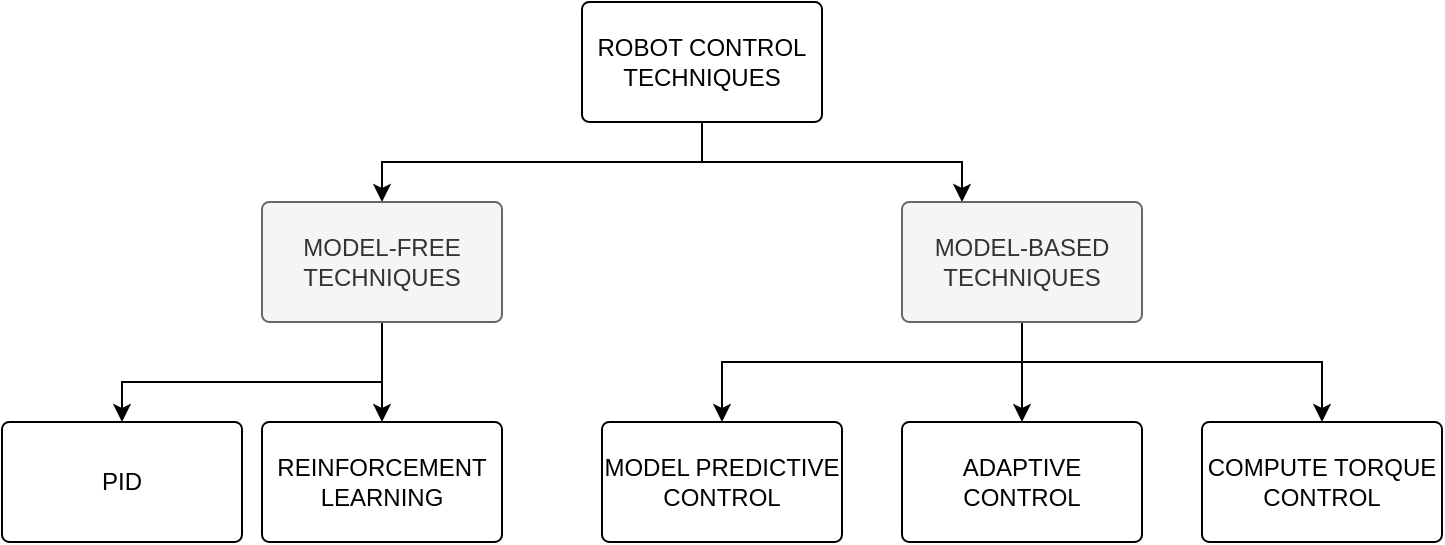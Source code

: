 <mxfile version="12.4.7" type="device"><diagram id="tbxhVXIkVBYsVoFU3zu1" name="Page-1"><mxGraphModel dx="1357" dy="777" grid="1" gridSize="10" guides="1" tooltips="1" connect="1" arrows="1" fold="1" page="1" pageScale="1" pageWidth="850" pageHeight="1100" math="0" shadow="0"><root><mxCell id="0"/><mxCell id="1" parent="0"/><mxCell id="suNPBWmc-YhgNfYnZO5m-5" style="edgeStyle=orthogonalEdgeStyle;rounded=0;orthogonalLoop=1;jettySize=auto;html=1;" edge="1" parent="1" source="suNPBWmc-YhgNfYnZO5m-1" target="suNPBWmc-YhgNfYnZO5m-3"><mxGeometry relative="1" as="geometry"><Array as="points"><mxPoint x="460" y="410"/><mxPoint x="590" y="410"/></Array></mxGeometry></mxCell><mxCell id="suNPBWmc-YhgNfYnZO5m-10" style="edgeStyle=orthogonalEdgeStyle;rounded=0;orthogonalLoop=1;jettySize=auto;html=1;entryX=0.5;entryY=0;entryDx=0;entryDy=0;" edge="1" parent="1" source="suNPBWmc-YhgNfYnZO5m-1" target="suNPBWmc-YhgNfYnZO5m-2"><mxGeometry relative="1" as="geometry"><Array as="points"><mxPoint x="460" y="410"/><mxPoint x="300" y="410"/></Array></mxGeometry></mxCell><mxCell id="suNPBWmc-YhgNfYnZO5m-1" value="ROBOT CONTROL TECHNIQUES" style="rounded=1;whiteSpace=wrap;html=1;arcSize=6;" vertex="1" parent="1"><mxGeometry x="400" y="330" width="120" height="60" as="geometry"/></mxCell><mxCell id="suNPBWmc-YhgNfYnZO5m-9" style="edgeStyle=orthogonalEdgeStyle;rounded=0;orthogonalLoop=1;jettySize=auto;html=1;entryX=0.5;entryY=0;entryDx=0;entryDy=0;" edge="1" parent="1" source="suNPBWmc-YhgNfYnZO5m-2" target="suNPBWmc-YhgNfYnZO5m-7"><mxGeometry relative="1" as="geometry"/></mxCell><mxCell id="suNPBWmc-YhgNfYnZO5m-11" style="edgeStyle=orthogonalEdgeStyle;rounded=0;orthogonalLoop=1;jettySize=auto;html=1;" edge="1" parent="1" source="suNPBWmc-YhgNfYnZO5m-2" target="suNPBWmc-YhgNfYnZO5m-6"><mxGeometry relative="1" as="geometry"><Array as="points"><mxPoint x="300" y="520"/><mxPoint x="170" y="520"/></Array></mxGeometry></mxCell><mxCell id="suNPBWmc-YhgNfYnZO5m-2" value="MODEL-FREE TECHNIQUES" style="rounded=1;whiteSpace=wrap;html=1;arcSize=6;fillColor=#f5f5f5;strokeColor=#666666;fontColor=#333333;" vertex="1" parent="1"><mxGeometry x="240" y="430" width="120" height="60" as="geometry"/></mxCell><mxCell id="suNPBWmc-YhgNfYnZO5m-15" style="edgeStyle=orthogonalEdgeStyle;rounded=0;orthogonalLoop=1;jettySize=auto;html=1;" edge="1" parent="1" source="suNPBWmc-YhgNfYnZO5m-3" target="suNPBWmc-YhgNfYnZO5m-12"><mxGeometry relative="1" as="geometry"><Array as="points"><mxPoint x="620" y="510"/><mxPoint x="470" y="510"/></Array></mxGeometry></mxCell><mxCell id="suNPBWmc-YhgNfYnZO5m-16" style="edgeStyle=orthogonalEdgeStyle;rounded=0;orthogonalLoop=1;jettySize=auto;html=1;entryX=0.5;entryY=0;entryDx=0;entryDy=0;" edge="1" parent="1" source="suNPBWmc-YhgNfYnZO5m-3" target="suNPBWmc-YhgNfYnZO5m-13"><mxGeometry relative="1" as="geometry"/></mxCell><mxCell id="suNPBWmc-YhgNfYnZO5m-17" style="edgeStyle=orthogonalEdgeStyle;rounded=0;orthogonalLoop=1;jettySize=auto;html=1;entryX=0.5;entryY=0;entryDx=0;entryDy=0;" edge="1" parent="1" source="suNPBWmc-YhgNfYnZO5m-3" target="suNPBWmc-YhgNfYnZO5m-14"><mxGeometry relative="1" as="geometry"><Array as="points"><mxPoint x="620" y="510"/><mxPoint x="770" y="510"/></Array></mxGeometry></mxCell><mxCell id="suNPBWmc-YhgNfYnZO5m-3" value="MODEL-BASED TECHNIQUES" style="rounded=1;whiteSpace=wrap;html=1;arcSize=6;fillColor=#f5f5f5;strokeColor=#666666;fontColor=#333333;" vertex="1" parent="1"><mxGeometry x="560" y="430" width="120" height="60" as="geometry"/></mxCell><mxCell id="suNPBWmc-YhgNfYnZO5m-6" value="PID" style="rounded=1;whiteSpace=wrap;html=1;arcSize=6;" vertex="1" parent="1"><mxGeometry x="110" y="540" width="120" height="60" as="geometry"/></mxCell><mxCell id="suNPBWmc-YhgNfYnZO5m-7" value="REINFORCEMENT LEARNING" style="rounded=1;whiteSpace=wrap;html=1;arcSize=6;" vertex="1" parent="1"><mxGeometry x="240" y="540" width="120" height="60" as="geometry"/></mxCell><mxCell id="suNPBWmc-YhgNfYnZO5m-12" value="MODEL PREDICTIVE CONTROL" style="rounded=1;whiteSpace=wrap;html=1;arcSize=6;" vertex="1" parent="1"><mxGeometry x="410" y="540" width="120" height="60" as="geometry"/></mxCell><mxCell id="suNPBWmc-YhgNfYnZO5m-13" value="ADAPTIVE CONTROL" style="rounded=1;whiteSpace=wrap;html=1;arcSize=6;" vertex="1" parent="1"><mxGeometry x="560" y="540" width="120" height="60" as="geometry"/></mxCell><mxCell id="suNPBWmc-YhgNfYnZO5m-14" value="COMPUTE TORQUE CONTROL" style="rounded=1;whiteSpace=wrap;html=1;arcSize=6;" vertex="1" parent="1"><mxGeometry x="710" y="540" width="120" height="60" as="geometry"/></mxCell></root></mxGraphModel></diagram></mxfile>